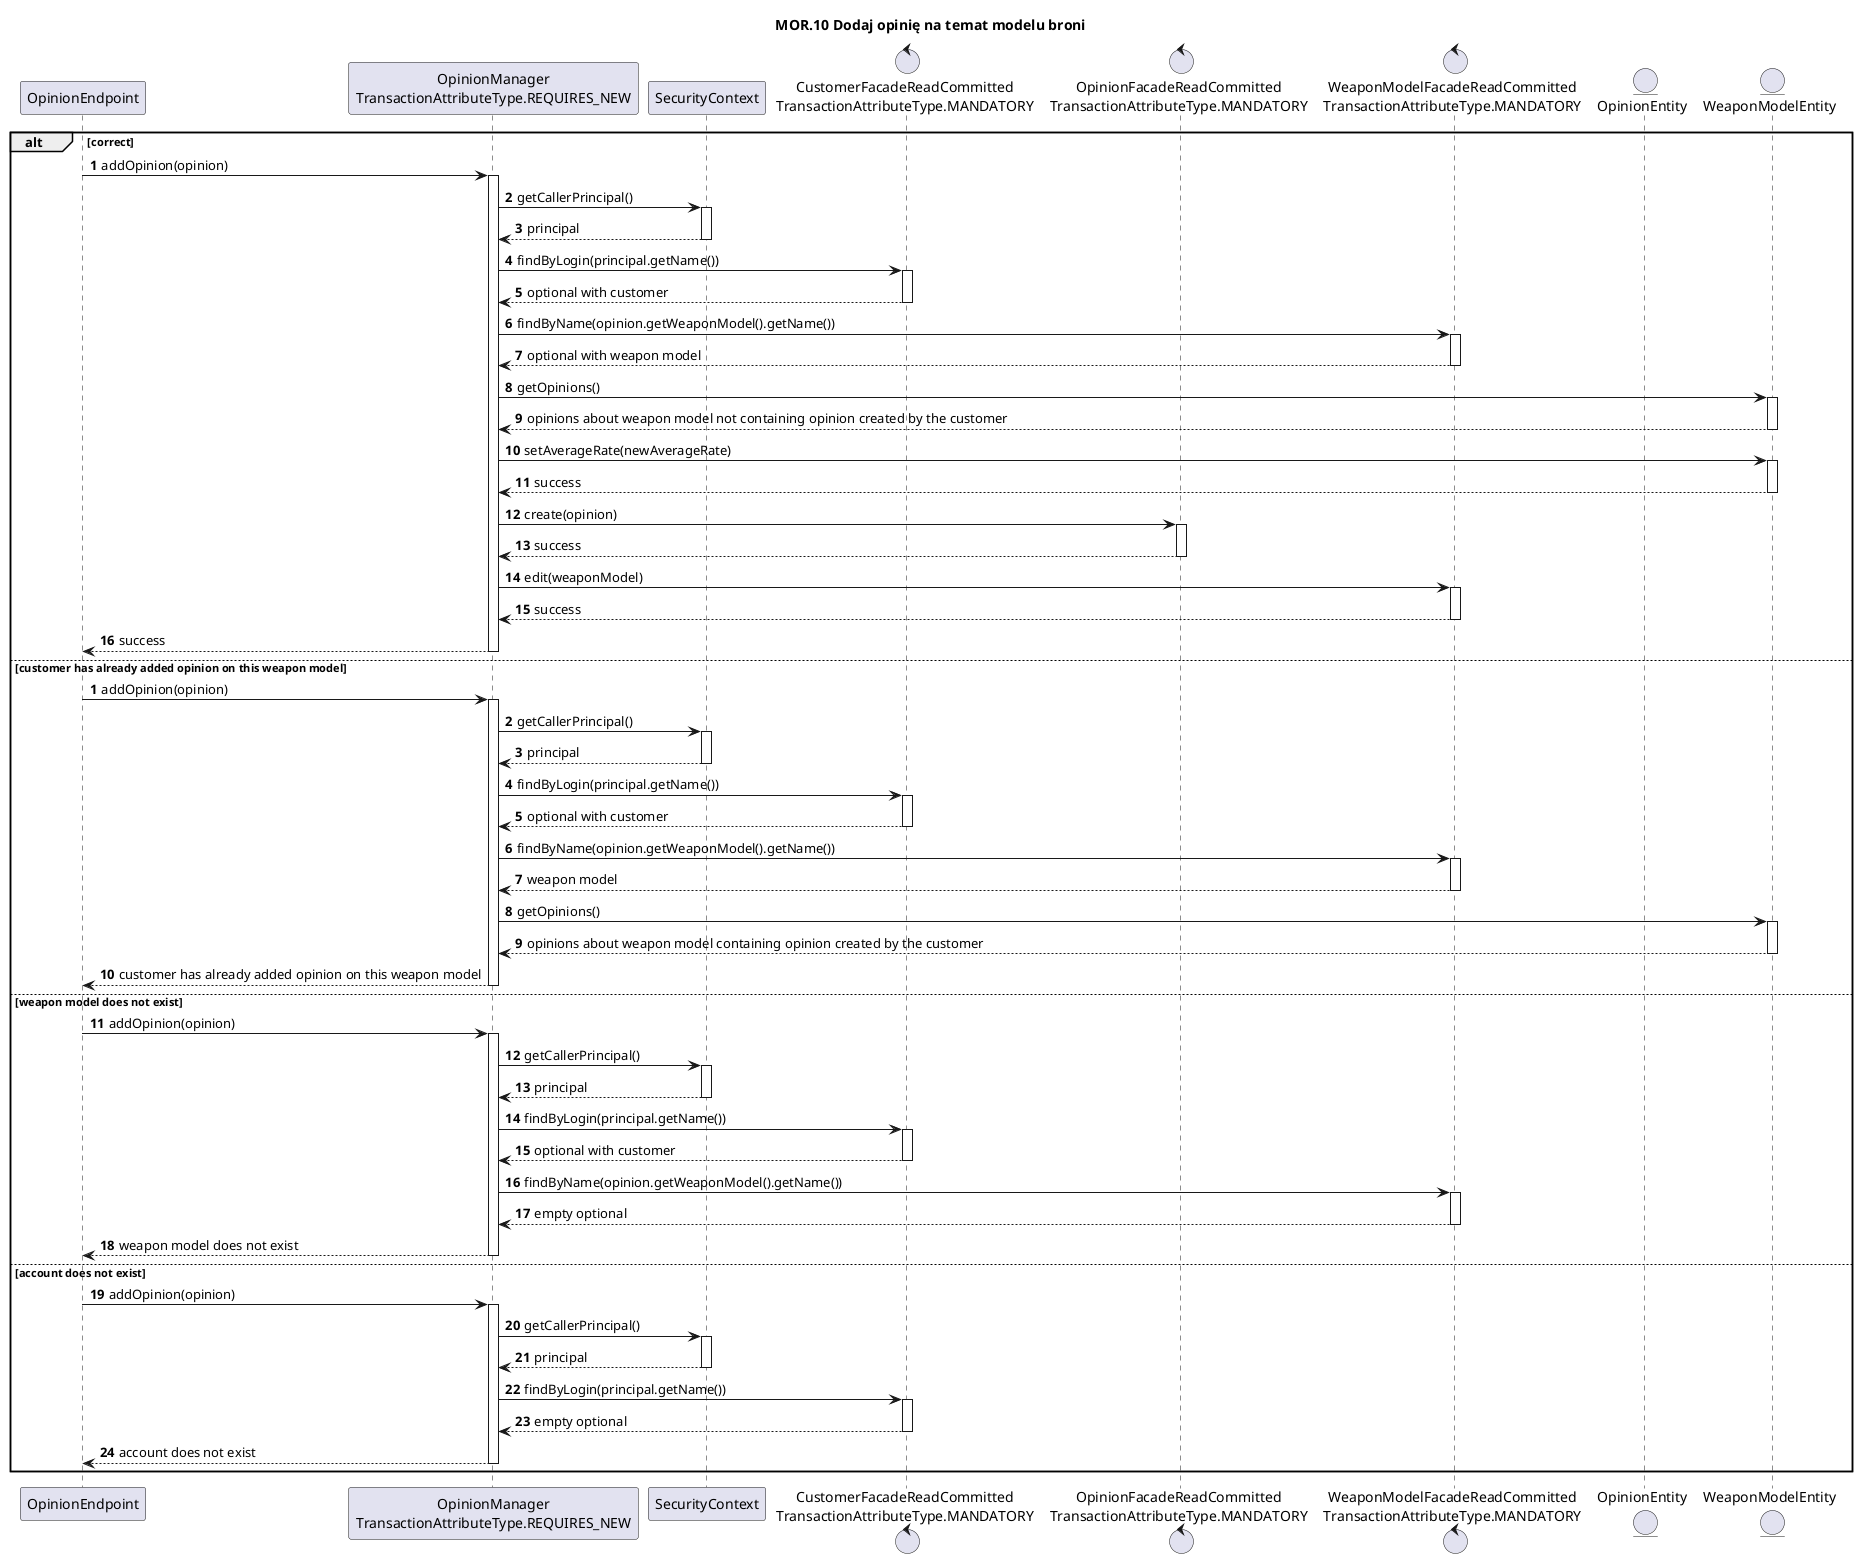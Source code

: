 @startuml

autoactivate on
participant OpinionEndpoint
participant "OpinionManager\nTransactionAttributeType.REQUIRES_NEW" as OpinionManager
participant SecurityContext
control "CustomerFacadeReadCommitted\nTransactionAttributeType.MANDATORY" as CustomerFacadeReadCommitted
control "OpinionFacadeReadCommitted\nTransactionAttributeType.MANDATORY" as OpinionFacadeReadCommitted
control "WeaponModelFacadeReadCommitted\nTransactionAttributeType.MANDATORY" as WeaponModelFacadeReadCommitted
entity OpinionEntity
entity WeaponModelEntity

title MOR.10 Dodaj opinię na temat modelu broni

alt correct
autonumber
    OpinionEndpoint -> OpinionManager: addOpinion(opinion)
        OpinionManager -> SecurityContext: getCallerPrincipal()
        return principal
        OpinionManager -> CustomerFacadeReadCommitted: findByLogin(principal.getName())
        return optional with customer
        OpinionManager -> WeaponModelFacadeReadCommitted: findByName(opinion.getWeaponModel().getName())
        return optional with weapon model
        OpinionManager -> WeaponModelEntity: getOpinions()
        return opinions about weapon model not containing opinion created by the customer
        OpinionManager -> WeaponModelEntity: setAverageRate(newAverageRate)
        return success
        OpinionManager -> OpinionFacadeReadCommitted: create(opinion)
        return success
        OpinionManager -> WeaponModelFacadeReadCommitted: edit(weaponModel)
        return success
    return success
else customer has already added opinion on this weapon model
autonumber
    OpinionEndpoint -> OpinionManager: addOpinion(opinion)
        OpinionManager -> SecurityContext: getCallerPrincipal()
        return principal
        OpinionManager -> CustomerFacadeReadCommitted: findByLogin(principal.getName())
        return optional with customer
        OpinionManager -> WeaponModelFacadeReadCommitted: findByName(opinion.getWeaponModel().getName())
        return weapon model
        OpinionManager -> WeaponModelEntity: getOpinions()
        return opinions about weapon model containing opinion created by the customer
    return customer has already added opinion on this weapon model
else weapon model does not exist
    OpinionEndpoint -> OpinionManager: addOpinion(opinion)
        OpinionManager -> SecurityContext: getCallerPrincipal()
        return principal
        OpinionManager -> CustomerFacadeReadCommitted: findByLogin(principal.getName())
        return optional with customer
        OpinionManager -> WeaponModelFacadeReadCommitted: findByName(opinion.getWeaponModel().getName())
        return empty optional
    return weapon model does not exist
else account does not exist
    OpinionEndpoint -> OpinionManager: addOpinion(opinion)
        OpinionManager -> SecurityContext: getCallerPrincipal()
        return principal
        OpinionManager -> CustomerFacadeReadCommitted: findByLogin(principal.getName())
        return empty optional
    return account does not exist
end
@enduml